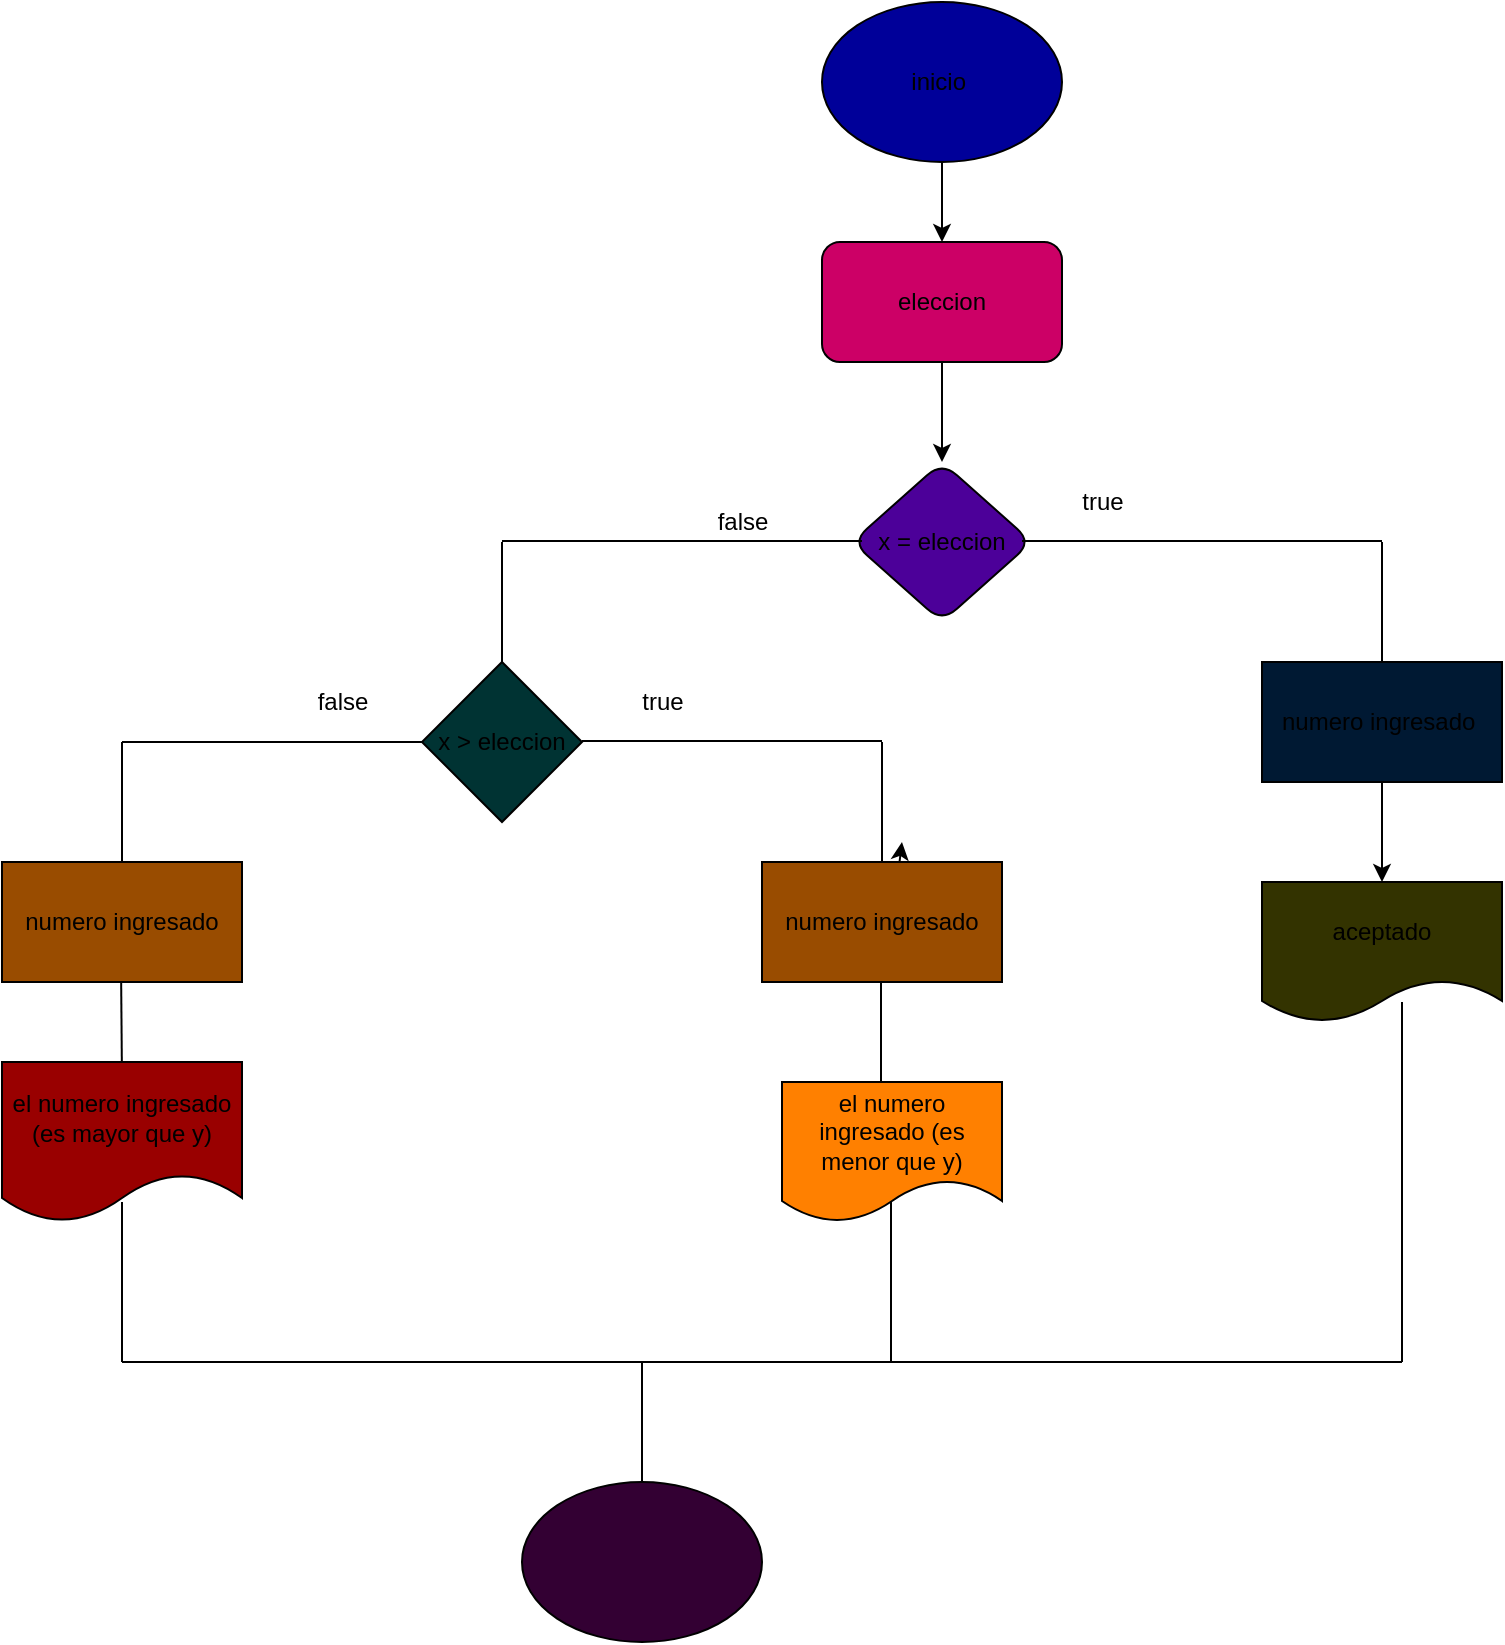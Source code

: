 <mxfile>
    <diagram id="_SfkjXAwnyRlUbWsfByX" name="Página-1">
        <mxGraphModel dx="1501" dy="1497" grid="1" gridSize="10" guides="1" tooltips="1" connect="1" arrows="1" fold="1" page="1" pageScale="1" pageWidth="827" pageHeight="1169" math="0" shadow="0">
            <root>
                <mxCell id="0"/>
                <mxCell id="1" parent="0"/>
                <mxCell id="4" value="" style="edgeStyle=none;html=1;" edge="1" parent="1" source="2" target="3">
                    <mxGeometry relative="1" as="geometry"/>
                </mxCell>
                <mxCell id="2" value="inicio&amp;nbsp;" style="ellipse;whiteSpace=wrap;html=1;fillColor=#000099;" vertex="1" parent="1">
                    <mxGeometry x="230" y="-40" width="120" height="80" as="geometry"/>
                </mxCell>
                <mxCell id="6" value="" style="edgeStyle=none;html=1;entryX=0.5;entryY=0;entryDx=0;entryDy=0;" edge="1" parent="1" source="3" target="5">
                    <mxGeometry relative="1" as="geometry"/>
                </mxCell>
                <mxCell id="3" value="eleccion" style="rounded=1;whiteSpace=wrap;html=1;fillColor=#CC0066;" vertex="1" parent="1">
                    <mxGeometry x="230" y="80" width="120" height="60" as="geometry"/>
                </mxCell>
                <mxCell id="5" value="x = eleccion" style="rhombus;whiteSpace=wrap;html=1;rounded=1;fillColor=#4C0099;" vertex="1" parent="1">
                    <mxGeometry x="245" y="190" width="90" height="80" as="geometry"/>
                </mxCell>
                <mxCell id="7" value="" style="endArrow=none;html=1;" edge="1" parent="1">
                    <mxGeometry width="50" height="50" relative="1" as="geometry">
                        <mxPoint x="70" y="229.5" as="sourcePoint"/>
                        <mxPoint x="250" y="229.5" as="targetPoint"/>
                    </mxGeometry>
                </mxCell>
                <mxCell id="8" value="" style="endArrow=none;html=1;" edge="1" parent="1">
                    <mxGeometry width="50" height="50" relative="1" as="geometry">
                        <mxPoint x="70" y="290" as="sourcePoint"/>
                        <mxPoint x="70" y="230" as="targetPoint"/>
                    </mxGeometry>
                </mxCell>
                <mxCell id="10" value="" style="endArrow=none;html=1;" edge="1" parent="1">
                    <mxGeometry width="50" height="50" relative="1" as="geometry">
                        <mxPoint x="330" y="229.5" as="sourcePoint"/>
                        <mxPoint x="510" y="229.5" as="targetPoint"/>
                    </mxGeometry>
                </mxCell>
                <mxCell id="11" value="" style="endArrow=none;html=1;" edge="1" parent="1">
                    <mxGeometry width="50" height="50" relative="1" as="geometry">
                        <mxPoint x="510" y="290" as="sourcePoint"/>
                        <mxPoint x="510" y="230" as="targetPoint"/>
                    </mxGeometry>
                </mxCell>
                <mxCell id="12" value="x &amp;gt; eleccion" style="rhombus;whiteSpace=wrap;html=1;fillColor=#003333;" vertex="1" parent="1">
                    <mxGeometry x="30" y="290" width="80" height="80" as="geometry"/>
                </mxCell>
                <mxCell id="13" value="" style="endArrow=none;html=1;" edge="1" parent="1">
                    <mxGeometry width="50" height="50" relative="1" as="geometry">
                        <mxPoint x="-120" y="330" as="sourcePoint"/>
                        <mxPoint x="30" y="330" as="targetPoint"/>
                    </mxGeometry>
                </mxCell>
                <mxCell id="14" value="" style="endArrow=none;html=1;" edge="1" parent="1">
                    <mxGeometry width="50" height="50" relative="1" as="geometry">
                        <mxPoint x="110" y="329.5" as="sourcePoint"/>
                        <mxPoint x="260" y="329.5" as="targetPoint"/>
                    </mxGeometry>
                </mxCell>
                <mxCell id="15" value="" style="endArrow=none;html=1;" edge="1" parent="1">
                    <mxGeometry width="50" height="50" relative="1" as="geometry">
                        <mxPoint x="-120" y="390" as="sourcePoint"/>
                        <mxPoint x="-120" y="330" as="targetPoint"/>
                    </mxGeometry>
                </mxCell>
                <mxCell id="16" value="" style="endArrow=none;html=1;" edge="1" parent="1">
                    <mxGeometry width="50" height="50" relative="1" as="geometry">
                        <mxPoint x="260" y="390" as="sourcePoint"/>
                        <mxPoint x="260" y="330" as="targetPoint"/>
                    </mxGeometry>
                </mxCell>
                <mxCell id="24" style="edgeStyle=none;html=1;" edge="1" parent="1">
                    <mxGeometry relative="1" as="geometry">
                        <mxPoint x="270" y="380" as="targetPoint"/>
                        <mxPoint x="268.75" y="390" as="sourcePoint"/>
                    </mxGeometry>
                </mxCell>
                <mxCell id="21" value="" style="edgeStyle=none;html=1;" edge="1" parent="1" source="19" target="20">
                    <mxGeometry relative="1" as="geometry"/>
                </mxCell>
                <mxCell id="19" value="numero ingresado&amp;nbsp;" style="rounded=0;whiteSpace=wrap;html=1;fillColor=#001933;" vertex="1" parent="1">
                    <mxGeometry x="450" y="290" width="120" height="60" as="geometry"/>
                </mxCell>
                <mxCell id="20" value="aceptado" style="shape=document;whiteSpace=wrap;html=1;boundedLbl=1;rounded=0;fillColor=#333300;" vertex="1" parent="1">
                    <mxGeometry x="450" y="400" width="120" height="70" as="geometry"/>
                </mxCell>
                <mxCell id="22" value="" style="endArrow=none;html=1;" edge="1" parent="1">
                    <mxGeometry width="50" height="50" relative="1" as="geometry">
                        <mxPoint x="-120" y="500" as="sourcePoint"/>
                        <mxPoint x="-120.5" y="440" as="targetPoint"/>
                    </mxGeometry>
                </mxCell>
                <mxCell id="23" value="" style="endArrow=none;html=1;" edge="1" parent="1">
                    <mxGeometry width="50" height="50" relative="1" as="geometry">
                        <mxPoint x="259.5" y="500" as="sourcePoint"/>
                        <mxPoint x="259.5" y="440" as="targetPoint"/>
                    </mxGeometry>
                </mxCell>
                <mxCell id="25" value="" style="endArrow=none;html=1;" edge="1" parent="1">
                    <mxGeometry width="50" height="50" relative="1" as="geometry">
                        <mxPoint x="520" y="640" as="sourcePoint"/>
                        <mxPoint x="520" y="460" as="targetPoint"/>
                    </mxGeometry>
                </mxCell>
                <mxCell id="35" value="false" style="text;html=1;align=center;verticalAlign=middle;resizable=0;points=[];autosize=1;strokeColor=none;fillColor=none;" vertex="1" parent="1">
                    <mxGeometry x="-35" y="295" width="50" height="30" as="geometry"/>
                </mxCell>
                <mxCell id="36" value="true" style="text;html=1;align=center;verticalAlign=middle;resizable=0;points=[];autosize=1;strokeColor=none;fillColor=none;" vertex="1" parent="1">
                    <mxGeometry x="130" y="295" width="40" height="30" as="geometry"/>
                </mxCell>
                <mxCell id="37" value="false" style="text;html=1;align=center;verticalAlign=middle;resizable=0;points=[];autosize=1;strokeColor=none;fillColor=none;" vertex="1" parent="1">
                    <mxGeometry x="165" y="205" width="50" height="30" as="geometry"/>
                </mxCell>
                <mxCell id="38" value="true" style="text;html=1;align=center;verticalAlign=middle;resizable=0;points=[];autosize=1;strokeColor=none;fillColor=none;" vertex="1" parent="1">
                    <mxGeometry x="350" y="195" width="40" height="30" as="geometry"/>
                </mxCell>
                <mxCell id="39" value="numero ingresado" style="rounded=0;whiteSpace=wrap;html=1;fillColor=#994C00;" vertex="1" parent="1">
                    <mxGeometry x="-180" y="390" width="120" height="60" as="geometry"/>
                </mxCell>
                <mxCell id="40" value="numero ingresado" style="rounded=0;whiteSpace=wrap;html=1;fillColor=#994C00;" vertex="1" parent="1">
                    <mxGeometry x="200" y="390" width="120" height="60" as="geometry"/>
                </mxCell>
                <mxCell id="41" value="el numero ingresado (es mayor que y)" style="shape=document;whiteSpace=wrap;html=1;boundedLbl=1;fillColor=#990000;" vertex="1" parent="1">
                    <mxGeometry x="-180" y="490" width="120" height="80" as="geometry"/>
                </mxCell>
                <mxCell id="42" value="el numero ingresado (es menor que y)" style="shape=document;whiteSpace=wrap;html=1;boundedLbl=1;fillColor=#FF8000;" vertex="1" parent="1">
                    <mxGeometry x="210" y="500" width="110" height="70" as="geometry"/>
                </mxCell>
                <mxCell id="43" value="" style="endArrow=none;html=1;" edge="1" parent="1">
                    <mxGeometry width="50" height="50" relative="1" as="geometry">
                        <mxPoint x="-120" y="640" as="sourcePoint"/>
                        <mxPoint x="-120" y="560" as="targetPoint"/>
                    </mxGeometry>
                </mxCell>
                <mxCell id="44" value="" style="endArrow=none;html=1;" edge="1" parent="1">
                    <mxGeometry width="50" height="50" relative="1" as="geometry">
                        <mxPoint x="264.5" y="640" as="sourcePoint"/>
                        <mxPoint x="264.5" y="560" as="targetPoint"/>
                    </mxGeometry>
                </mxCell>
                <mxCell id="45" value="" style="endArrow=none;html=1;" edge="1" parent="1">
                    <mxGeometry width="50" height="50" relative="1" as="geometry">
                        <mxPoint x="-120" y="640" as="sourcePoint"/>
                        <mxPoint x="520" y="640" as="targetPoint"/>
                    </mxGeometry>
                </mxCell>
                <mxCell id="46" value="" style="endArrow=none;html=1;" edge="1" parent="1">
                    <mxGeometry width="50" height="50" relative="1" as="geometry">
                        <mxPoint x="140" y="700" as="sourcePoint"/>
                        <mxPoint x="140" y="640" as="targetPoint"/>
                    </mxGeometry>
                </mxCell>
                <mxCell id="47" value="" style="ellipse;whiteSpace=wrap;html=1;fillColor=#330033;" vertex="1" parent="1">
                    <mxGeometry x="80" y="700" width="120" height="80" as="geometry"/>
                </mxCell>
            </root>
        </mxGraphModel>
    </diagram>
</mxfile>